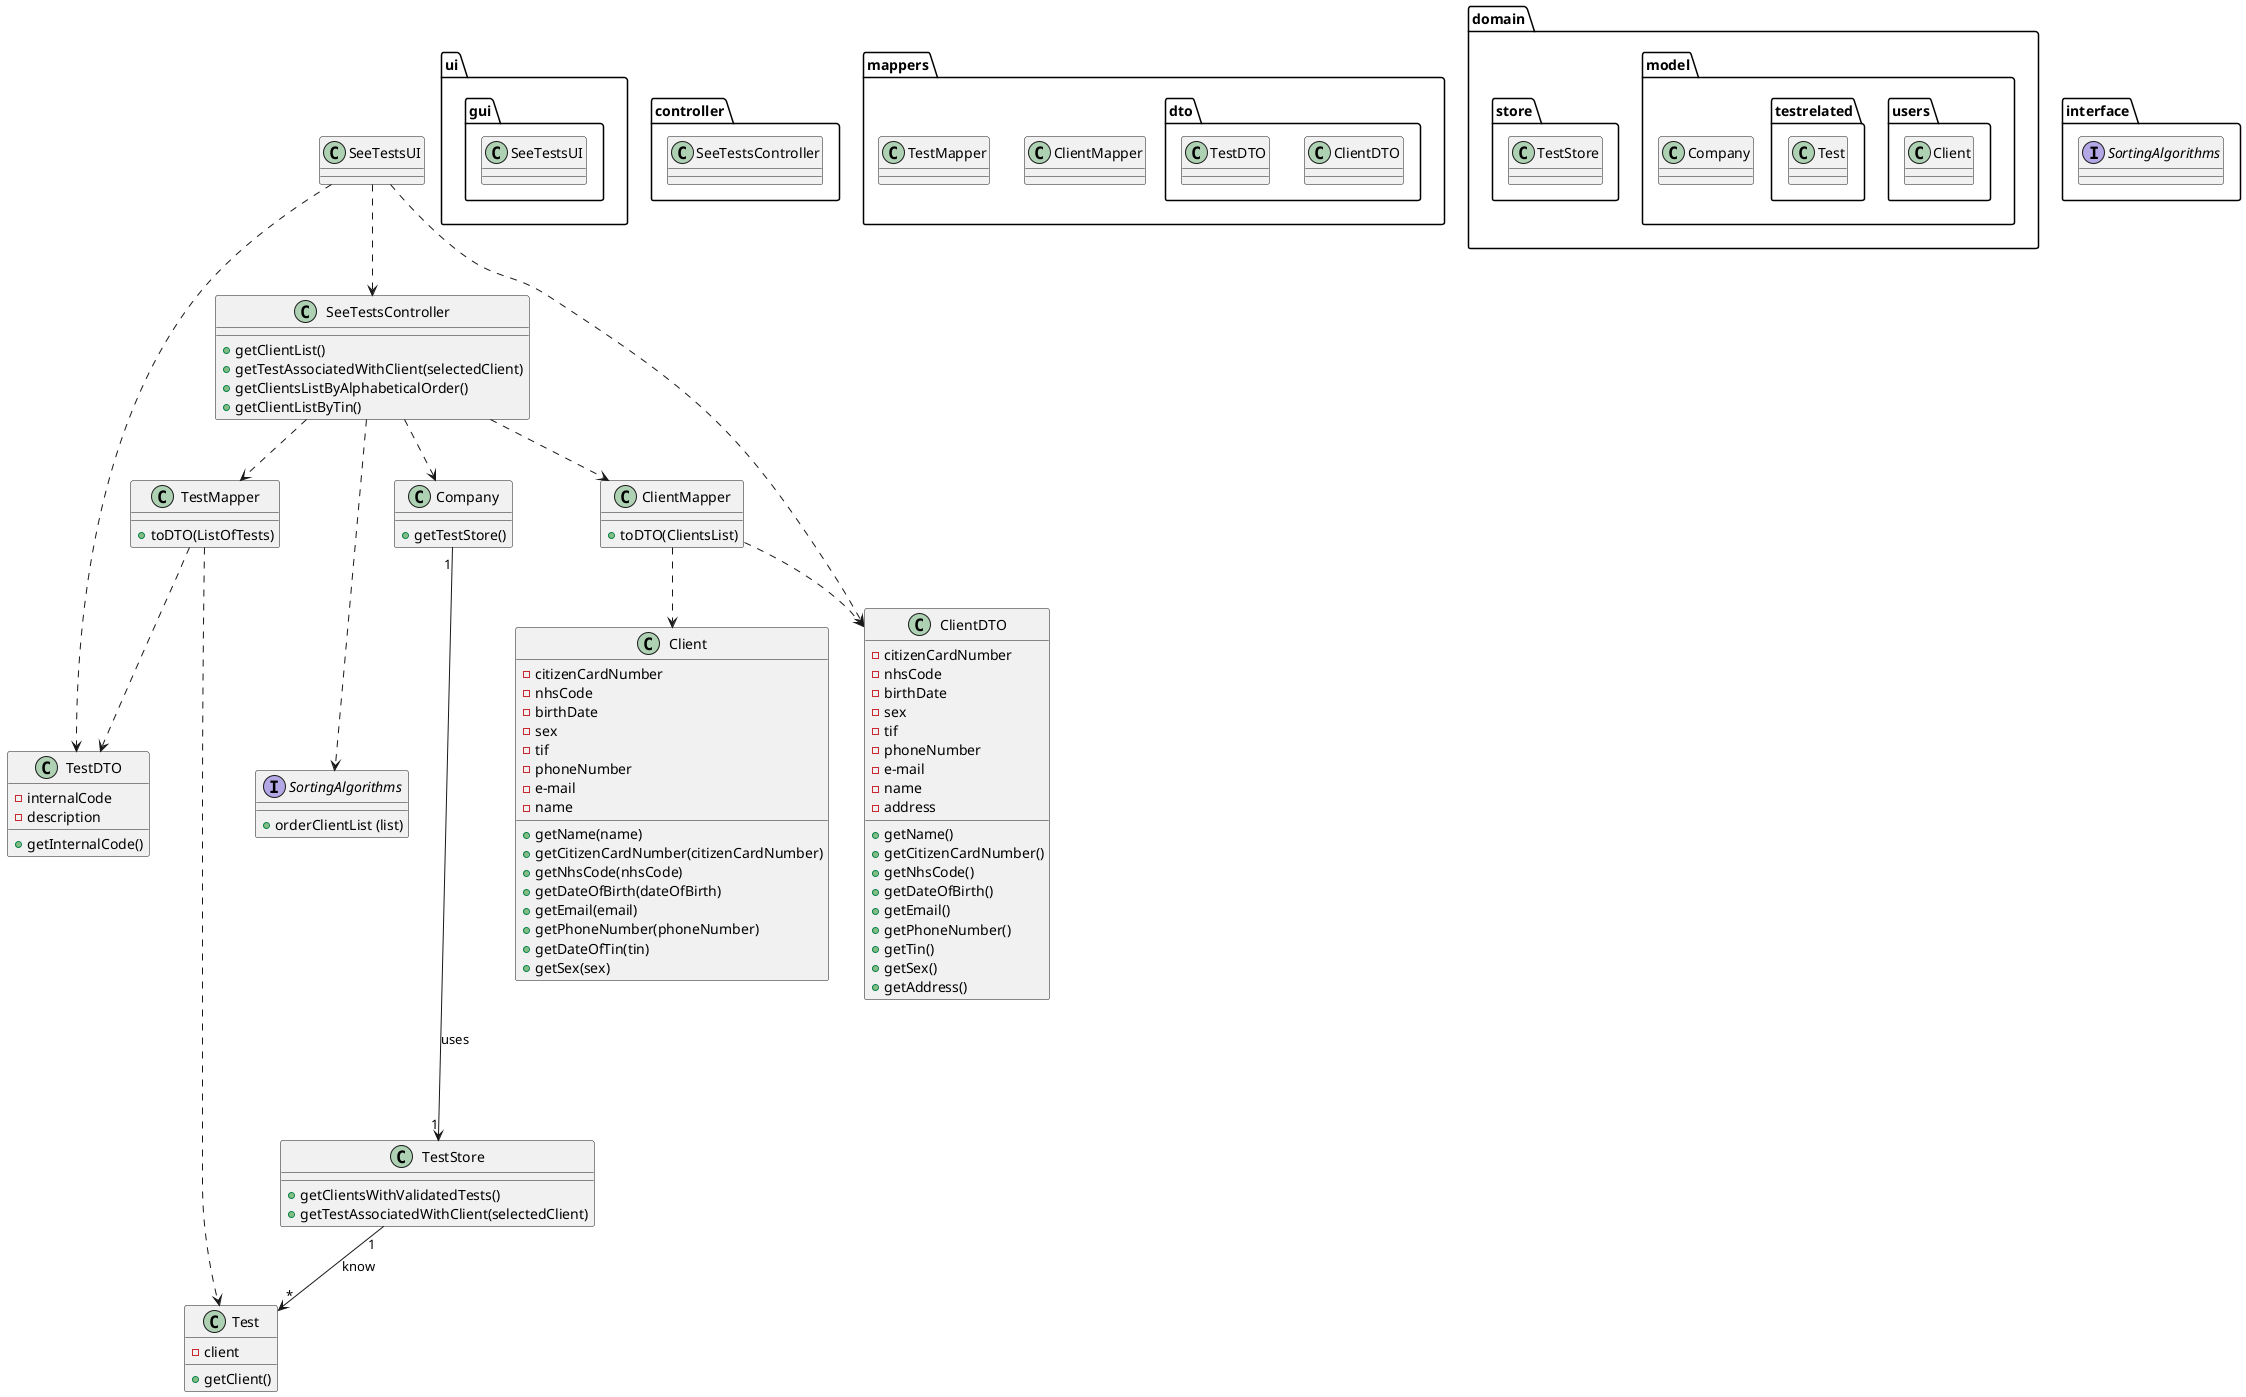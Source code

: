 @startuml
'https://plantuml.com/class-diagram
package ui {
package gui {
class SeeTestsUI
}
}
package controller {
class SeeTestsController
}

package mappers {
package dto {
class ClientDTO
class TestDTO
}
class ClientMapper
class TestMapper
}

package domain {
package model {
package users {
class Client
}
package testrelated {
class Test
}
class Company
}
package store {
class TestStore
}
}

package interface {
interface SortingAlgorithms
}

class SeeTestsUI {
}

class SeeTestsController {
+getClientList()
+getTestAssociatedWithClient(selectedClient)
+getClientsListByAlphabeticalOrder()
+getClientListByTin()


}

class  ClientDTO{
-citizenCardNumber
-nhsCode
-birthDate
-sex
-tif
-phoneNumber
-e-mail
-name
-address

+getName()
+getCitizenCardNumber()
+getNhsCode()
+getDateOfBirth()
+getEmail()
+getPhoneNumber()
+getTin()
+getSex()
+getAddress()
}

class TestDTO{
-internalCode
-description
+getInternalCode()
}

class Company{
+getTestStore()

}


class ClientMapper{
+toDTO(ClientsList)
}

class TestStore{
+getClientsWithValidatedTests()
+getTestAssociatedWithClient(selectedClient)

}
class Client {
-citizenCardNumber
-nhsCode
-birthDate
-sex
-tif
-phoneNumber
-e-mail
-name

+getName(name)
+getCitizenCardNumber(citizenCardNumber)
+getNhsCode(nhsCode)
+getDateOfBirth(dateOfBirth)
+getEmail(email)
+getPhoneNumber(phoneNumber)
+getDateOfTin(tin)
+getSex(sex)


}

class TestMapper{
+toDTO(ListOfTests)

}

class Test {
-client
+getClient()

}

interface SortingAlgorithms{
+orderClientList (list)
}

SeeTestsUI .> SeeTestsController
SeeTestsUI ....> ClientDTO
SeeTestsUI ....> TestDTO
SeeTestsController .> TestMapper
SeeTestsController ..> ClientMapper
SeeTestsController ..> Company
Company "1" ----> "1" TestStore : uses
TestStore"1" --> "*" Test : know
TestMapper ..> TestDTO
TestMapper .....> Test
ClientMapper ..> ClientDTO
ClientMapper ..> Client
SeeTestsController ...> SortingAlgorithms

@enduml